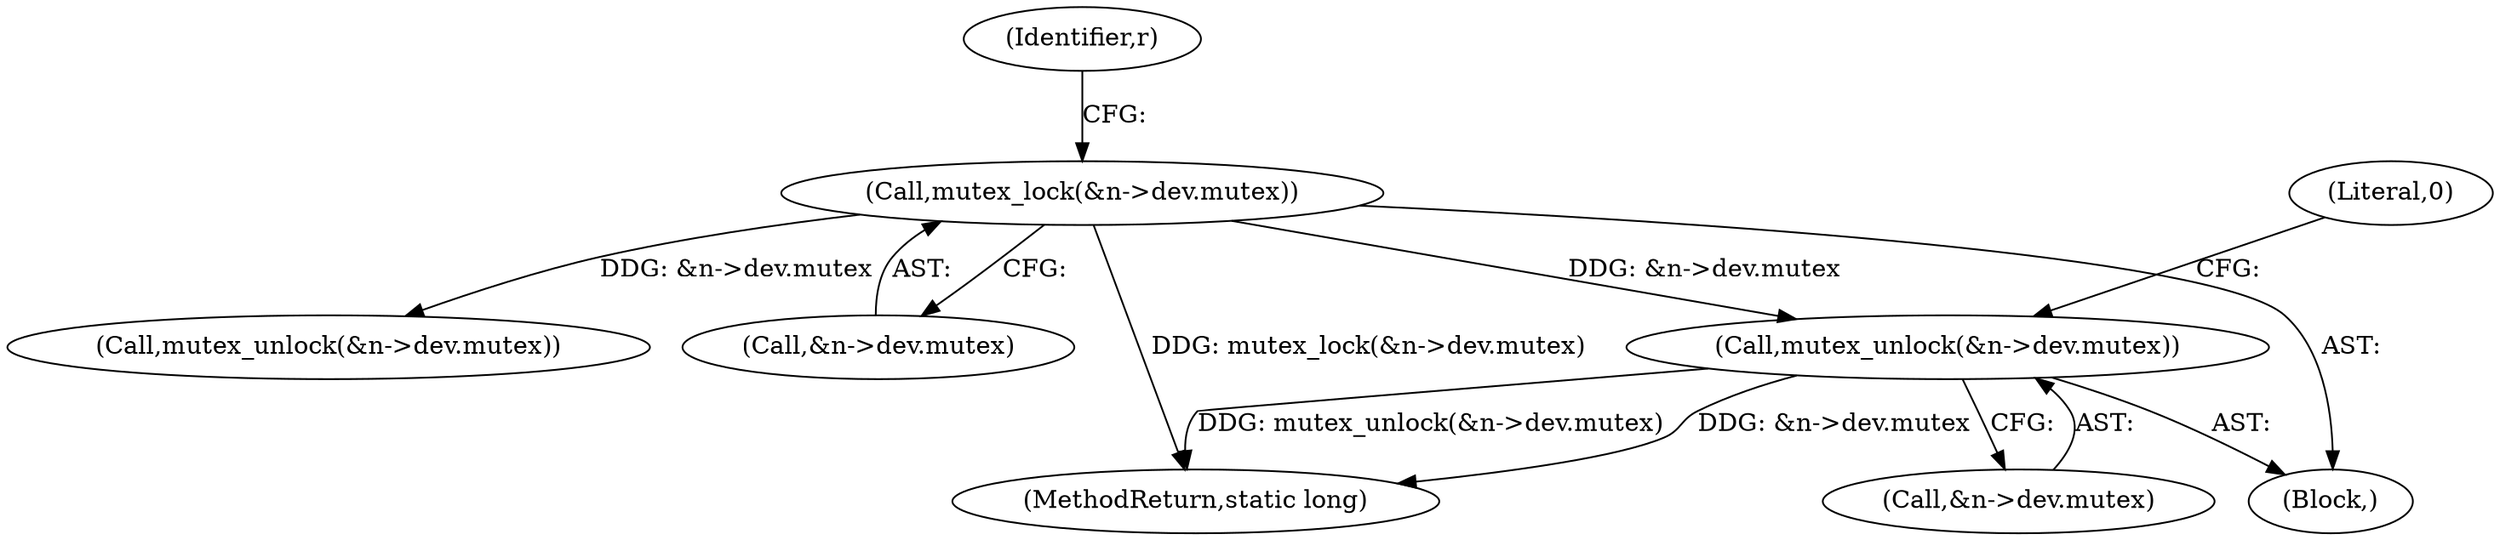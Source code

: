 digraph "0_linux_dd7633ecd553a5e304d349aa6f8eb8a0417098c5@API" {
"1000304" [label="(Call,mutex_unlock(&n->dev.mutex))"];
"1000117" [label="(Call,mutex_lock(&n->dev.mutex))"];
"1000347" [label="(MethodReturn,static long)"];
"1000312" [label="(Literal,0)"];
"1000118" [label="(Call,&n->dev.mutex)"];
"1000305" [label="(Call,&n->dev.mutex)"];
"1000304" [label="(Call,mutex_unlock(&n->dev.mutex))"];
"1000117" [label="(Call,mutex_lock(&n->dev.mutex))"];
"1000125" [label="(Identifier,r)"];
"1000106" [label="(Block,)"];
"1000338" [label="(Call,mutex_unlock(&n->dev.mutex))"];
"1000304" -> "1000106"  [label="AST: "];
"1000304" -> "1000305"  [label="CFG: "];
"1000305" -> "1000304"  [label="AST: "];
"1000312" -> "1000304"  [label="CFG: "];
"1000304" -> "1000347"  [label="DDG: mutex_unlock(&n->dev.mutex)"];
"1000304" -> "1000347"  [label="DDG: &n->dev.mutex"];
"1000117" -> "1000304"  [label="DDG: &n->dev.mutex"];
"1000117" -> "1000106"  [label="AST: "];
"1000117" -> "1000118"  [label="CFG: "];
"1000118" -> "1000117"  [label="AST: "];
"1000125" -> "1000117"  [label="CFG: "];
"1000117" -> "1000347"  [label="DDG: mutex_lock(&n->dev.mutex)"];
"1000117" -> "1000338"  [label="DDG: &n->dev.mutex"];
}
